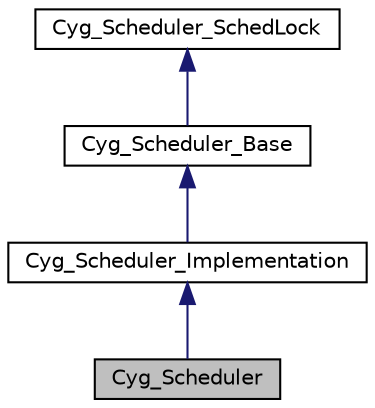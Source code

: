 digraph "Cyg_Scheduler"
{
  edge [fontname="Helvetica",fontsize="10",labelfontname="Helvetica",labelfontsize="10"];
  node [fontname="Helvetica",fontsize="10",shape=record];
  Node1 [label="Cyg_Scheduler",height=0.2,width=0.4,color="black", fillcolor="grey75", style="filled" fontcolor="black"];
  Node2 -> Node1 [dir="back",color="midnightblue",fontsize="10",style="solid",fontname="Helvetica"];
  Node2 [label="Cyg_Scheduler_Implementation",height=0.2,width=0.4,color="black", fillcolor="white", style="filled",URL="$class_cyg___scheduler___implementation.html"];
  Node3 -> Node2 [dir="back",color="midnightblue",fontsize="10",style="solid",fontname="Helvetica"];
  Node3 [label="Cyg_Scheduler_Base",height=0.2,width=0.4,color="black", fillcolor="white", style="filled",URL="$class_cyg___scheduler___base.html"];
  Node4 -> Node3 [dir="back",color="midnightblue",fontsize="10",style="solid",fontname="Helvetica"];
  Node4 [label="Cyg_Scheduler_SchedLock",height=0.2,width=0.4,color="black", fillcolor="white", style="filled",URL="$class_cyg___scheduler___sched_lock.html"];
}
